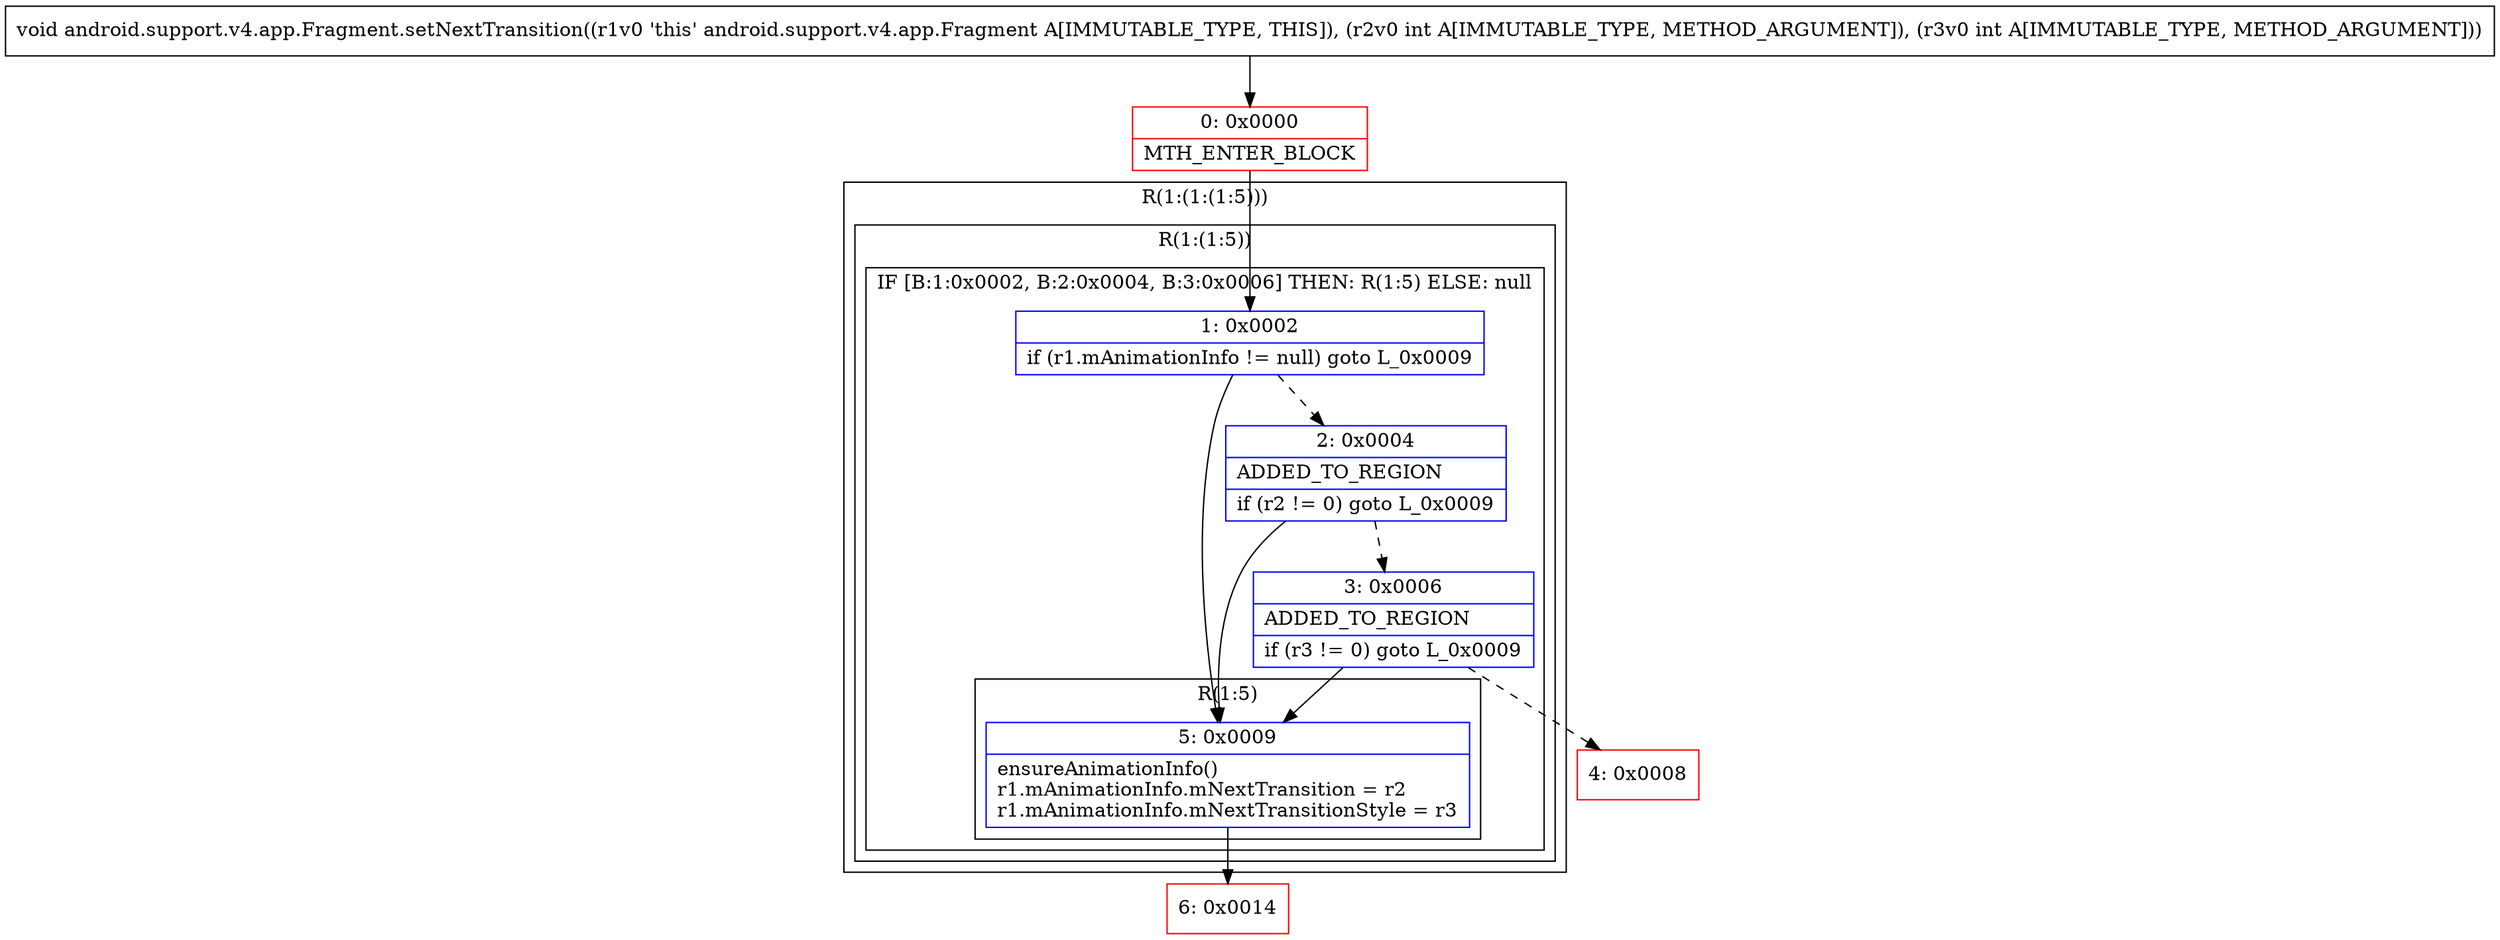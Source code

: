 digraph "CFG forandroid.support.v4.app.Fragment.setNextTransition(II)V" {
subgraph cluster_Region_1506091849 {
label = "R(1:(1:(1:5)))";
node [shape=record,color=blue];
subgraph cluster_Region_2049114729 {
label = "R(1:(1:5))";
node [shape=record,color=blue];
subgraph cluster_IfRegion_602239249 {
label = "IF [B:1:0x0002, B:2:0x0004, B:3:0x0006] THEN: R(1:5) ELSE: null";
node [shape=record,color=blue];
Node_1 [shape=record,label="{1\:\ 0x0002|if (r1.mAnimationInfo != null) goto L_0x0009\l}"];
Node_2 [shape=record,label="{2\:\ 0x0004|ADDED_TO_REGION\l|if (r2 != 0) goto L_0x0009\l}"];
Node_3 [shape=record,label="{3\:\ 0x0006|ADDED_TO_REGION\l|if (r3 != 0) goto L_0x0009\l}"];
subgraph cluster_Region_525549952 {
label = "R(1:5)";
node [shape=record,color=blue];
Node_5 [shape=record,label="{5\:\ 0x0009|ensureAnimationInfo()\lr1.mAnimationInfo.mNextTransition = r2\lr1.mAnimationInfo.mNextTransitionStyle = r3\l}"];
}
}
}
}
Node_0 [shape=record,color=red,label="{0\:\ 0x0000|MTH_ENTER_BLOCK\l}"];
Node_4 [shape=record,color=red,label="{4\:\ 0x0008}"];
Node_6 [shape=record,color=red,label="{6\:\ 0x0014}"];
MethodNode[shape=record,label="{void android.support.v4.app.Fragment.setNextTransition((r1v0 'this' android.support.v4.app.Fragment A[IMMUTABLE_TYPE, THIS]), (r2v0 int A[IMMUTABLE_TYPE, METHOD_ARGUMENT]), (r3v0 int A[IMMUTABLE_TYPE, METHOD_ARGUMENT])) }"];
MethodNode -> Node_0;
Node_1 -> Node_2[style=dashed];
Node_1 -> Node_5;
Node_2 -> Node_3[style=dashed];
Node_2 -> Node_5;
Node_3 -> Node_4[style=dashed];
Node_3 -> Node_5;
Node_5 -> Node_6;
Node_0 -> Node_1;
}

